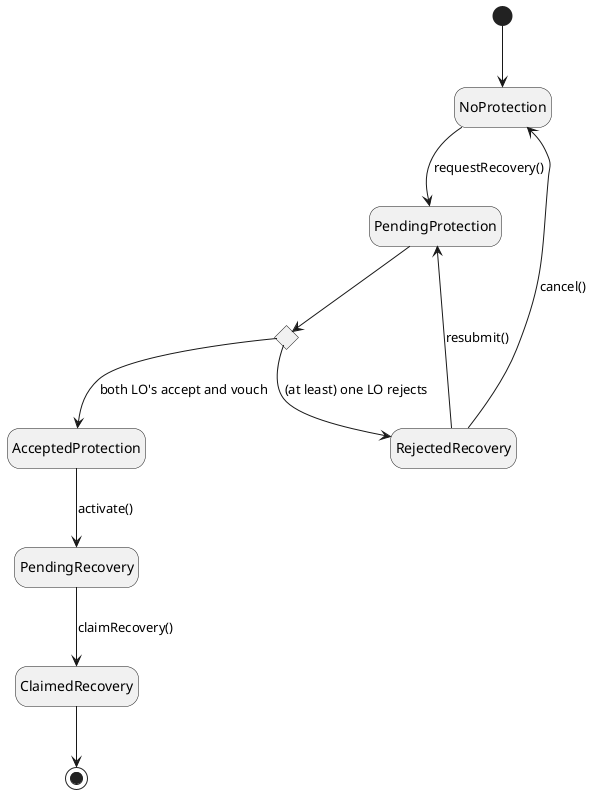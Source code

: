 @startuml
hide empty description
[*] --> NoProtection
NoProtection --> PendingProtection : requestRecovery()
state "Decision" as decision <<choice>>
PendingProtection --> decision
decision --> RejectedRecovery: (at least) one LO rejects
decision --> AcceptedProtection: both LO's accept and vouch
AcceptedProtection --> PendingRecovery: activate()
PendingRecovery --> ClaimedRecovery: claimRecovery()
RejectedRecovery --> NoProtection: cancel()
RejectedRecovery --> PendingProtection: resubmit()
ClaimedRecovery --> [*]
@enduml
